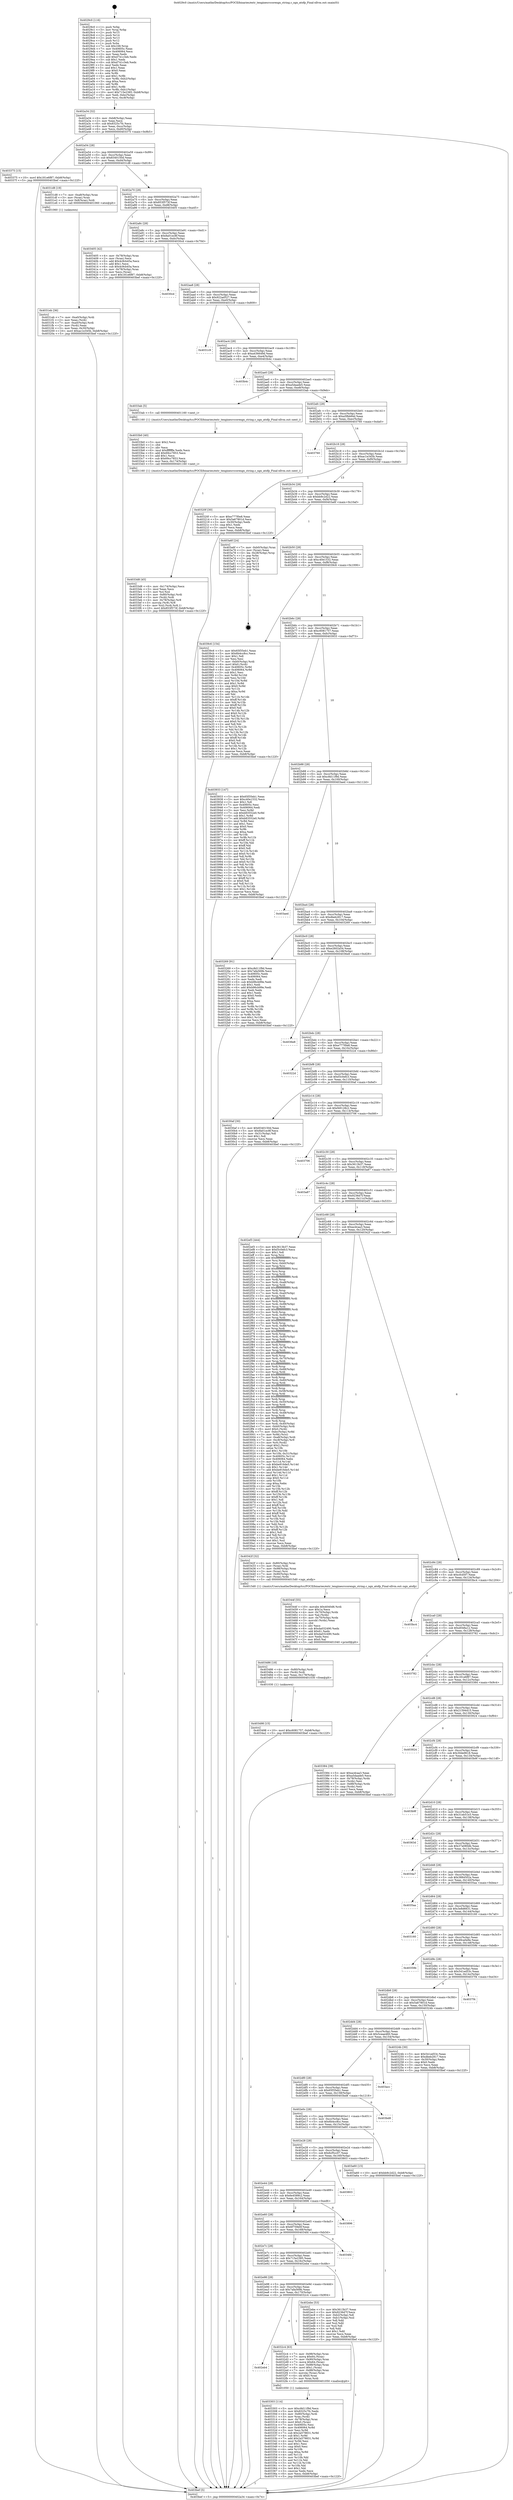 digraph "0x4029c0" {
  label = "0x4029c0 (/mnt/c/Users/mathe/Desktop/tcc/POCII/binaries/extr_tenginesrccorengx_string.c_ngx_atofp_Final-ollvm.out::main(0))"
  labelloc = "t"
  node[shape=record]

  Entry [label="",width=0.3,height=0.3,shape=circle,fillcolor=black,style=filled]
  "0x402a34" [label="{
     0x402a34 [32]\l
     | [instrs]\l
     &nbsp;&nbsp;0x402a34 \<+6\>: mov -0xb8(%rbp),%eax\l
     &nbsp;&nbsp;0x402a3a \<+2\>: mov %eax,%ecx\l
     &nbsp;&nbsp;0x402a3c \<+6\>: sub $0x8325c7fc,%ecx\l
     &nbsp;&nbsp;0x402a42 \<+6\>: mov %eax,-0xcc(%rbp)\l
     &nbsp;&nbsp;0x402a48 \<+6\>: mov %ecx,-0xd0(%rbp)\l
     &nbsp;&nbsp;0x402a4e \<+6\>: je 0000000000403375 \<main+0x9b5\>\l
  }"]
  "0x403375" [label="{
     0x403375 [15]\l
     | [instrs]\l
     &nbsp;&nbsp;0x403375 \<+10\>: movl $0x181e6f87,-0xb8(%rbp)\l
     &nbsp;&nbsp;0x40337f \<+5\>: jmp 0000000000403bef \<main+0x122f\>\l
  }"]
  "0x402a54" [label="{
     0x402a54 [28]\l
     | [instrs]\l
     &nbsp;&nbsp;0x402a54 \<+5\>: jmp 0000000000402a59 \<main+0x99\>\l
     &nbsp;&nbsp;0x402a59 \<+6\>: mov -0xcc(%rbp),%eax\l
     &nbsp;&nbsp;0x402a5f \<+5\>: sub $0x8340150d,%eax\l
     &nbsp;&nbsp;0x402a64 \<+6\>: mov %eax,-0xd4(%rbp)\l
     &nbsp;&nbsp;0x402a6a \<+6\>: je 00000000004031d8 \<main+0x818\>\l
  }"]
  Exit [label="",width=0.3,height=0.3,shape=circle,fillcolor=black,style=filled,peripheries=2]
  "0x4031d8" [label="{
     0x4031d8 [19]\l
     | [instrs]\l
     &nbsp;&nbsp;0x4031d8 \<+7\>: mov -0xa8(%rbp),%rax\l
     &nbsp;&nbsp;0x4031df \<+3\>: mov (%rax),%rax\l
     &nbsp;&nbsp;0x4031e2 \<+4\>: mov 0x8(%rax),%rdi\l
     &nbsp;&nbsp;0x4031e6 \<+5\>: call 0000000000401060 \<atoi@plt\>\l
     | [calls]\l
     &nbsp;&nbsp;0x401060 \{1\} (unknown)\l
  }"]
  "0x402a70" [label="{
     0x402a70 [28]\l
     | [instrs]\l
     &nbsp;&nbsp;0x402a70 \<+5\>: jmp 0000000000402a75 \<main+0xb5\>\l
     &nbsp;&nbsp;0x402a75 \<+6\>: mov -0xcc(%rbp),%eax\l
     &nbsp;&nbsp;0x402a7b \<+5\>: sub $0x853f573f,%eax\l
     &nbsp;&nbsp;0x402a80 \<+6\>: mov %eax,-0xd8(%rbp)\l
     &nbsp;&nbsp;0x402a86 \<+6\>: je 0000000000403405 \<main+0xa45\>\l
  }"]
  "0x403498" [label="{
     0x403498 [15]\l
     | [instrs]\l
     &nbsp;&nbsp;0x403498 \<+10\>: movl $0xc6081757,-0xb8(%rbp)\l
     &nbsp;&nbsp;0x4034a2 \<+5\>: jmp 0000000000403bef \<main+0x122f\>\l
  }"]
  "0x403405" [label="{
     0x403405 [42]\l
     | [instrs]\l
     &nbsp;&nbsp;0x403405 \<+4\>: mov -0x78(%rbp),%rax\l
     &nbsp;&nbsp;0x403409 \<+2\>: mov (%rax),%ecx\l
     &nbsp;&nbsp;0x40340b \<+6\>: add $0x4c9cb45a,%ecx\l
     &nbsp;&nbsp;0x403411 \<+3\>: add $0x1,%ecx\l
     &nbsp;&nbsp;0x403414 \<+6\>: sub $0x4c9cb45a,%ecx\l
     &nbsp;&nbsp;0x40341a \<+4\>: mov -0x78(%rbp),%rax\l
     &nbsp;&nbsp;0x40341e \<+2\>: mov %ecx,(%rax)\l
     &nbsp;&nbsp;0x403420 \<+10\>: movl $0x181e6f87,-0xb8(%rbp)\l
     &nbsp;&nbsp;0x40342a \<+5\>: jmp 0000000000403bef \<main+0x122f\>\l
  }"]
  "0x402a8c" [label="{
     0x402a8c [28]\l
     | [instrs]\l
     &nbsp;&nbsp;0x402a8c \<+5\>: jmp 0000000000402a91 \<main+0xd1\>\l
     &nbsp;&nbsp;0x402a91 \<+6\>: mov -0xcc(%rbp),%eax\l
     &nbsp;&nbsp;0x402a97 \<+5\>: sub $0x8a01ec8f,%eax\l
     &nbsp;&nbsp;0x402a9c \<+6\>: mov %eax,-0xdc(%rbp)\l
     &nbsp;&nbsp;0x402aa2 \<+6\>: je 00000000004030cd \<main+0x70d\>\l
  }"]
  "0x403486" [label="{
     0x403486 [18]\l
     | [instrs]\l
     &nbsp;&nbsp;0x403486 \<+4\>: mov -0x80(%rbp),%rdi\l
     &nbsp;&nbsp;0x40348a \<+3\>: mov (%rdi),%rdi\l
     &nbsp;&nbsp;0x40348d \<+6\>: mov %eax,-0x178(%rbp)\l
     &nbsp;&nbsp;0x403493 \<+5\>: call 0000000000401030 \<free@plt\>\l
     | [calls]\l
     &nbsp;&nbsp;0x401030 \{1\} (unknown)\l
  }"]
  "0x4030cd" [label="{
     0x4030cd\l
  }", style=dashed]
  "0x402aa8" [label="{
     0x402aa8 [28]\l
     | [instrs]\l
     &nbsp;&nbsp;0x402aa8 \<+5\>: jmp 0000000000402aad \<main+0xed\>\l
     &nbsp;&nbsp;0x402aad \<+6\>: mov -0xcc(%rbp),%eax\l
     &nbsp;&nbsp;0x402ab3 \<+5\>: sub $0x922ad527,%eax\l
     &nbsp;&nbsp;0x402ab8 \<+6\>: mov %eax,-0xe0(%rbp)\l
     &nbsp;&nbsp;0x402abe \<+6\>: je 00000000004031c9 \<main+0x809\>\l
  }"]
  "0x40344f" [label="{
     0x40344f [55]\l
     | [instrs]\l
     &nbsp;&nbsp;0x40344f \<+10\>: movabs $0x4040d6,%rdi\l
     &nbsp;&nbsp;0x403459 \<+5\>: mov $0x1a,%ecx\l
     &nbsp;&nbsp;0x40345e \<+4\>: mov -0x70(%rbp),%rdx\l
     &nbsp;&nbsp;0x403462 \<+2\>: mov %al,(%rdx)\l
     &nbsp;&nbsp;0x403464 \<+4\>: mov -0x70(%rbp),%rdx\l
     &nbsp;&nbsp;0x403468 \<+3\>: movsbl (%rdx),%eax\l
     &nbsp;&nbsp;0x40346b \<+1\>: cltd\l
     &nbsp;&nbsp;0x40346c \<+2\>: idiv %ecx\l
     &nbsp;&nbsp;0x40346e \<+6\>: sub $0xda032490,%edx\l
     &nbsp;&nbsp;0x403474 \<+3\>: add $0x61,%edx\l
     &nbsp;&nbsp;0x403477 \<+6\>: add $0xda032490,%edx\l
     &nbsp;&nbsp;0x40347d \<+2\>: mov %edx,%esi\l
     &nbsp;&nbsp;0x40347f \<+2\>: mov $0x0,%al\l
     &nbsp;&nbsp;0x403481 \<+5\>: call 0000000000401040 \<printf@plt\>\l
     | [calls]\l
     &nbsp;&nbsp;0x401040 \{1\} (unknown)\l
  }"]
  "0x4031c9" [label="{
     0x4031c9\l
  }", style=dashed]
  "0x402ac4" [label="{
     0x402ac4 [28]\l
     | [instrs]\l
     &nbsp;&nbsp;0x402ac4 \<+5\>: jmp 0000000000402ac9 \<main+0x109\>\l
     &nbsp;&nbsp;0x402ac9 \<+6\>: mov -0xcc(%rbp),%eax\l
     &nbsp;&nbsp;0x402acf \<+5\>: sub $0xa436649d,%eax\l
     &nbsp;&nbsp;0x402ad4 \<+6\>: mov %eax,-0xe4(%rbp)\l
     &nbsp;&nbsp;0x402ada \<+6\>: je 0000000000403b4c \<main+0x118c\>\l
  }"]
  "0x4033d8" [label="{
     0x4033d8 [45]\l
     | [instrs]\l
     &nbsp;&nbsp;0x4033d8 \<+6\>: mov -0x174(%rbp),%ecx\l
     &nbsp;&nbsp;0x4033de \<+3\>: imul %eax,%ecx\l
     &nbsp;&nbsp;0x4033e1 \<+3\>: mov %cl,%sil\l
     &nbsp;&nbsp;0x4033e4 \<+4\>: mov -0x80(%rbp),%rdi\l
     &nbsp;&nbsp;0x4033e8 \<+3\>: mov (%rdi),%rdi\l
     &nbsp;&nbsp;0x4033eb \<+4\>: mov -0x78(%rbp),%r8\l
     &nbsp;&nbsp;0x4033ef \<+3\>: movslq (%r8),%r8\l
     &nbsp;&nbsp;0x4033f2 \<+4\>: mov %sil,(%rdi,%r8,1)\l
     &nbsp;&nbsp;0x4033f6 \<+10\>: movl $0x853f573f,-0xb8(%rbp)\l
     &nbsp;&nbsp;0x403400 \<+5\>: jmp 0000000000403bef \<main+0x122f\>\l
  }"]
  "0x403b4c" [label="{
     0x403b4c\l
  }", style=dashed]
  "0x402ae0" [label="{
     0x402ae0 [28]\l
     | [instrs]\l
     &nbsp;&nbsp;0x402ae0 \<+5\>: jmp 0000000000402ae5 \<main+0x125\>\l
     &nbsp;&nbsp;0x402ae5 \<+6\>: mov -0xcc(%rbp),%eax\l
     &nbsp;&nbsp;0x402aeb \<+5\>: sub $0xa5daade5,%eax\l
     &nbsp;&nbsp;0x402af0 \<+6\>: mov %eax,-0xe8(%rbp)\l
     &nbsp;&nbsp;0x402af6 \<+6\>: je 00000000004033ab \<main+0x9eb\>\l
  }"]
  "0x4033b0" [label="{
     0x4033b0 [40]\l
     | [instrs]\l
     &nbsp;&nbsp;0x4033b0 \<+5\>: mov $0x2,%ecx\l
     &nbsp;&nbsp;0x4033b5 \<+1\>: cltd\l
     &nbsp;&nbsp;0x4033b6 \<+2\>: idiv %ecx\l
     &nbsp;&nbsp;0x4033b8 \<+6\>: imul $0xfffffffe,%edx,%ecx\l
     &nbsp;&nbsp;0x4033be \<+6\>: add $0x69cc7853,%ecx\l
     &nbsp;&nbsp;0x4033c4 \<+3\>: add $0x1,%ecx\l
     &nbsp;&nbsp;0x4033c7 \<+6\>: sub $0x69cc7853,%ecx\l
     &nbsp;&nbsp;0x4033cd \<+6\>: mov %ecx,-0x174(%rbp)\l
     &nbsp;&nbsp;0x4033d3 \<+5\>: call 0000000000401160 \<next_i\>\l
     | [calls]\l
     &nbsp;&nbsp;0x401160 \{1\} (/mnt/c/Users/mathe/Desktop/tcc/POCII/binaries/extr_tenginesrccorengx_string.c_ngx_atofp_Final-ollvm.out::next_i)\l
  }"]
  "0x4033ab" [label="{
     0x4033ab [5]\l
     | [instrs]\l
     &nbsp;&nbsp;0x4033ab \<+5\>: call 0000000000401160 \<next_i\>\l
     | [calls]\l
     &nbsp;&nbsp;0x401160 \{1\} (/mnt/c/Users/mathe/Desktop/tcc/POCII/binaries/extr_tenginesrccorengx_string.c_ngx_atofp_Final-ollvm.out::next_i)\l
  }"]
  "0x402afc" [label="{
     0x402afc [28]\l
     | [instrs]\l
     &nbsp;&nbsp;0x402afc \<+5\>: jmp 0000000000402b01 \<main+0x141\>\l
     &nbsp;&nbsp;0x402b01 \<+6\>: mov -0xcc(%rbp),%eax\l
     &nbsp;&nbsp;0x402b07 \<+5\>: sub $0xa5fbb84d,%eax\l
     &nbsp;&nbsp;0x402b0c \<+6\>: mov %eax,-0xec(%rbp)\l
     &nbsp;&nbsp;0x402b12 \<+6\>: je 0000000000403760 \<main+0xda0\>\l
  }"]
  "0x403303" [label="{
     0x403303 [114]\l
     | [instrs]\l
     &nbsp;&nbsp;0x403303 \<+5\>: mov $0xc8d11f9d,%ecx\l
     &nbsp;&nbsp;0x403308 \<+5\>: mov $0x8325c7fc,%edx\l
     &nbsp;&nbsp;0x40330d \<+4\>: mov -0x80(%rbp),%rdi\l
     &nbsp;&nbsp;0x403311 \<+3\>: mov %rax,(%rdi)\l
     &nbsp;&nbsp;0x403314 \<+4\>: mov -0x78(%rbp),%rax\l
     &nbsp;&nbsp;0x403318 \<+6\>: movl $0x0,(%rax)\l
     &nbsp;&nbsp;0x40331e \<+7\>: mov 0x40605c,%esi\l
     &nbsp;&nbsp;0x403325 \<+8\>: mov 0x406064,%r8d\l
     &nbsp;&nbsp;0x40332d \<+3\>: mov %esi,%r9d\l
     &nbsp;&nbsp;0x403330 \<+7\>: sub $0x2a578831,%r9d\l
     &nbsp;&nbsp;0x403337 \<+4\>: sub $0x1,%r9d\l
     &nbsp;&nbsp;0x40333b \<+7\>: add $0x2a578831,%r9d\l
     &nbsp;&nbsp;0x403342 \<+4\>: imul %r9d,%esi\l
     &nbsp;&nbsp;0x403346 \<+3\>: and $0x1,%esi\l
     &nbsp;&nbsp;0x403349 \<+3\>: cmp $0x0,%esi\l
     &nbsp;&nbsp;0x40334c \<+4\>: sete %r10b\l
     &nbsp;&nbsp;0x403350 \<+4\>: cmp $0xa,%r8d\l
     &nbsp;&nbsp;0x403354 \<+4\>: setl %r11b\l
     &nbsp;&nbsp;0x403358 \<+3\>: mov %r10b,%bl\l
     &nbsp;&nbsp;0x40335b \<+3\>: and %r11b,%bl\l
     &nbsp;&nbsp;0x40335e \<+3\>: xor %r11b,%r10b\l
     &nbsp;&nbsp;0x403361 \<+3\>: or %r10b,%bl\l
     &nbsp;&nbsp;0x403364 \<+3\>: test $0x1,%bl\l
     &nbsp;&nbsp;0x403367 \<+3\>: cmovne %edx,%ecx\l
     &nbsp;&nbsp;0x40336a \<+6\>: mov %ecx,-0xb8(%rbp)\l
     &nbsp;&nbsp;0x403370 \<+5\>: jmp 0000000000403bef \<main+0x122f\>\l
  }"]
  "0x403760" [label="{
     0x403760\l
  }", style=dashed]
  "0x402b18" [label="{
     0x402b18 [28]\l
     | [instrs]\l
     &nbsp;&nbsp;0x402b18 \<+5\>: jmp 0000000000402b1d \<main+0x15d\>\l
     &nbsp;&nbsp;0x402b1d \<+6\>: mov -0xcc(%rbp),%eax\l
     &nbsp;&nbsp;0x402b23 \<+5\>: sub $0xac1e345b,%eax\l
     &nbsp;&nbsp;0x402b28 \<+6\>: mov %eax,-0xf0(%rbp)\l
     &nbsp;&nbsp;0x402b2e \<+6\>: je 000000000040320f \<main+0x84f\>\l
  }"]
  "0x402eb4" [label="{
     0x402eb4\l
  }", style=dashed]
  "0x40320f" [label="{
     0x40320f [30]\l
     | [instrs]\l
     &nbsp;&nbsp;0x40320f \<+5\>: mov $0xe777f0e8,%eax\l
     &nbsp;&nbsp;0x403214 \<+5\>: mov $0x5a67801d,%ecx\l
     &nbsp;&nbsp;0x403219 \<+3\>: mov -0x30(%rbp),%edx\l
     &nbsp;&nbsp;0x40321c \<+3\>: cmp $0x1,%edx\l
     &nbsp;&nbsp;0x40321f \<+3\>: cmovl %ecx,%eax\l
     &nbsp;&nbsp;0x403222 \<+6\>: mov %eax,-0xb8(%rbp)\l
     &nbsp;&nbsp;0x403228 \<+5\>: jmp 0000000000403bef \<main+0x122f\>\l
  }"]
  "0x402b34" [label="{
     0x402b34 [28]\l
     | [instrs]\l
     &nbsp;&nbsp;0x402b34 \<+5\>: jmp 0000000000402b39 \<main+0x179\>\l
     &nbsp;&nbsp;0x402b39 \<+6\>: mov -0xcc(%rbp),%eax\l
     &nbsp;&nbsp;0x402b3f \<+5\>: sub $0xbb9c2d22,%eax\l
     &nbsp;&nbsp;0x402b44 \<+6\>: mov %eax,-0xf4(%rbp)\l
     &nbsp;&nbsp;0x402b4a \<+6\>: je 0000000000403a6f \<main+0x10af\>\l
  }"]
  "0x4032c4" [label="{
     0x4032c4 [63]\l
     | [instrs]\l
     &nbsp;&nbsp;0x4032c4 \<+7\>: mov -0x98(%rbp),%rax\l
     &nbsp;&nbsp;0x4032cb \<+7\>: movq $0x64,(%rax)\l
     &nbsp;&nbsp;0x4032d2 \<+7\>: mov -0x90(%rbp),%rax\l
     &nbsp;&nbsp;0x4032d9 \<+7\>: movq $0x64,(%rax)\l
     &nbsp;&nbsp;0x4032e0 \<+7\>: mov -0x88(%rbp),%rax\l
     &nbsp;&nbsp;0x4032e7 \<+6\>: movl $0x1,(%rax)\l
     &nbsp;&nbsp;0x4032ed \<+7\>: mov -0x88(%rbp),%rax\l
     &nbsp;&nbsp;0x4032f4 \<+3\>: movslq (%rax),%rax\l
     &nbsp;&nbsp;0x4032f7 \<+4\>: shl $0x0,%rax\l
     &nbsp;&nbsp;0x4032fb \<+3\>: mov %rax,%rdi\l
     &nbsp;&nbsp;0x4032fe \<+5\>: call 0000000000401050 \<malloc@plt\>\l
     | [calls]\l
     &nbsp;&nbsp;0x401050 \{1\} (unknown)\l
  }"]
  "0x403a6f" [label="{
     0x403a6f [24]\l
     | [instrs]\l
     &nbsp;&nbsp;0x403a6f \<+7\>: mov -0xb0(%rbp),%rax\l
     &nbsp;&nbsp;0x403a76 \<+2\>: mov (%rax),%eax\l
     &nbsp;&nbsp;0x403a78 \<+4\>: lea -0x28(%rbp),%rsp\l
     &nbsp;&nbsp;0x403a7c \<+1\>: pop %rbx\l
     &nbsp;&nbsp;0x403a7d \<+2\>: pop %r12\l
     &nbsp;&nbsp;0x403a7f \<+2\>: pop %r13\l
     &nbsp;&nbsp;0x403a81 \<+2\>: pop %r14\l
     &nbsp;&nbsp;0x403a83 \<+2\>: pop %r15\l
     &nbsp;&nbsp;0x403a85 \<+1\>: pop %rbp\l
     &nbsp;&nbsp;0x403a86 \<+1\>: ret\l
  }"]
  "0x402b50" [label="{
     0x402b50 [28]\l
     | [instrs]\l
     &nbsp;&nbsp;0x402b50 \<+5\>: jmp 0000000000402b55 \<main+0x195\>\l
     &nbsp;&nbsp;0x402b55 \<+6\>: mov -0xcc(%rbp),%eax\l
     &nbsp;&nbsp;0x402b5b \<+5\>: sub $0xc40e1532,%eax\l
     &nbsp;&nbsp;0x402b60 \<+6\>: mov %eax,-0xf8(%rbp)\l
     &nbsp;&nbsp;0x402b66 \<+6\>: je 00000000004039c6 \<main+0x1006\>\l
  }"]
  "0x4031eb" [label="{
     0x4031eb [36]\l
     | [instrs]\l
     &nbsp;&nbsp;0x4031eb \<+7\>: mov -0xa0(%rbp),%rdi\l
     &nbsp;&nbsp;0x4031f2 \<+2\>: mov %eax,(%rdi)\l
     &nbsp;&nbsp;0x4031f4 \<+7\>: mov -0xa0(%rbp),%rdi\l
     &nbsp;&nbsp;0x4031fb \<+2\>: mov (%rdi),%eax\l
     &nbsp;&nbsp;0x4031fd \<+3\>: mov %eax,-0x30(%rbp)\l
     &nbsp;&nbsp;0x403200 \<+10\>: movl $0xac1e345b,-0xb8(%rbp)\l
     &nbsp;&nbsp;0x40320a \<+5\>: jmp 0000000000403bef \<main+0x122f\>\l
  }"]
  "0x4039c6" [label="{
     0x4039c6 [154]\l
     | [instrs]\l
     &nbsp;&nbsp;0x4039c6 \<+5\>: mov $0x65f35eb1,%eax\l
     &nbsp;&nbsp;0x4039cb \<+5\>: mov $0x6b4cc8cc,%ecx\l
     &nbsp;&nbsp;0x4039d0 \<+2\>: mov $0x1,%dl\l
     &nbsp;&nbsp;0x4039d2 \<+2\>: xor %esi,%esi\l
     &nbsp;&nbsp;0x4039d4 \<+7\>: mov -0xb0(%rbp),%rdi\l
     &nbsp;&nbsp;0x4039db \<+6\>: movl $0x0,(%rdi)\l
     &nbsp;&nbsp;0x4039e1 \<+8\>: mov 0x40605c,%r8d\l
     &nbsp;&nbsp;0x4039e9 \<+8\>: mov 0x406064,%r9d\l
     &nbsp;&nbsp;0x4039f1 \<+3\>: sub $0x1,%esi\l
     &nbsp;&nbsp;0x4039f4 \<+3\>: mov %r8d,%r10d\l
     &nbsp;&nbsp;0x4039f7 \<+3\>: add %esi,%r10d\l
     &nbsp;&nbsp;0x4039fa \<+4\>: imul %r10d,%r8d\l
     &nbsp;&nbsp;0x4039fe \<+4\>: and $0x1,%r8d\l
     &nbsp;&nbsp;0x403a02 \<+4\>: cmp $0x0,%r8d\l
     &nbsp;&nbsp;0x403a06 \<+4\>: sete %r11b\l
     &nbsp;&nbsp;0x403a0a \<+4\>: cmp $0xa,%r9d\l
     &nbsp;&nbsp;0x403a0e \<+3\>: setl %bl\l
     &nbsp;&nbsp;0x403a11 \<+3\>: mov %r11b,%r14b\l
     &nbsp;&nbsp;0x403a14 \<+4\>: xor $0xff,%r14b\l
     &nbsp;&nbsp;0x403a18 \<+3\>: mov %bl,%r15b\l
     &nbsp;&nbsp;0x403a1b \<+4\>: xor $0xff,%r15b\l
     &nbsp;&nbsp;0x403a1f \<+3\>: xor $0x0,%dl\l
     &nbsp;&nbsp;0x403a22 \<+3\>: mov %r14b,%r12b\l
     &nbsp;&nbsp;0x403a25 \<+4\>: and $0x0,%r12b\l
     &nbsp;&nbsp;0x403a29 \<+3\>: and %dl,%r11b\l
     &nbsp;&nbsp;0x403a2c \<+3\>: mov %r15b,%r13b\l
     &nbsp;&nbsp;0x403a2f \<+4\>: and $0x0,%r13b\l
     &nbsp;&nbsp;0x403a33 \<+2\>: and %dl,%bl\l
     &nbsp;&nbsp;0x403a35 \<+3\>: or %r11b,%r12b\l
     &nbsp;&nbsp;0x403a38 \<+3\>: or %bl,%r13b\l
     &nbsp;&nbsp;0x403a3b \<+3\>: xor %r13b,%r12b\l
     &nbsp;&nbsp;0x403a3e \<+3\>: or %r15b,%r14b\l
     &nbsp;&nbsp;0x403a41 \<+4\>: xor $0xff,%r14b\l
     &nbsp;&nbsp;0x403a45 \<+3\>: or $0x0,%dl\l
     &nbsp;&nbsp;0x403a48 \<+3\>: and %dl,%r14b\l
     &nbsp;&nbsp;0x403a4b \<+3\>: or %r14b,%r12b\l
     &nbsp;&nbsp;0x403a4e \<+4\>: test $0x1,%r12b\l
     &nbsp;&nbsp;0x403a52 \<+3\>: cmovne %ecx,%eax\l
     &nbsp;&nbsp;0x403a55 \<+6\>: mov %eax,-0xb8(%rbp)\l
     &nbsp;&nbsp;0x403a5b \<+5\>: jmp 0000000000403bef \<main+0x122f\>\l
  }"]
  "0x402b6c" [label="{
     0x402b6c [28]\l
     | [instrs]\l
     &nbsp;&nbsp;0x402b6c \<+5\>: jmp 0000000000402b71 \<main+0x1b1\>\l
     &nbsp;&nbsp;0x402b71 \<+6\>: mov -0xcc(%rbp),%eax\l
     &nbsp;&nbsp;0x402b77 \<+5\>: sub $0xc6081757,%eax\l
     &nbsp;&nbsp;0x402b7c \<+6\>: mov %eax,-0xfc(%rbp)\l
     &nbsp;&nbsp;0x402b82 \<+6\>: je 0000000000403933 \<main+0xf73\>\l
  }"]
  "0x4029c0" [label="{
     0x4029c0 [116]\l
     | [instrs]\l
     &nbsp;&nbsp;0x4029c0 \<+1\>: push %rbp\l
     &nbsp;&nbsp;0x4029c1 \<+3\>: mov %rsp,%rbp\l
     &nbsp;&nbsp;0x4029c4 \<+2\>: push %r15\l
     &nbsp;&nbsp;0x4029c6 \<+2\>: push %r14\l
     &nbsp;&nbsp;0x4029c8 \<+2\>: push %r13\l
     &nbsp;&nbsp;0x4029ca \<+2\>: push %r12\l
     &nbsp;&nbsp;0x4029cc \<+1\>: push %rbx\l
     &nbsp;&nbsp;0x4029cd \<+7\>: sub $0x168,%rsp\l
     &nbsp;&nbsp;0x4029d4 \<+7\>: mov 0x40605c,%eax\l
     &nbsp;&nbsp;0x4029db \<+7\>: mov 0x406064,%ecx\l
     &nbsp;&nbsp;0x4029e2 \<+2\>: mov %eax,%edx\l
     &nbsp;&nbsp;0x4029e4 \<+6\>: add $0xd741c3eb,%edx\l
     &nbsp;&nbsp;0x4029ea \<+3\>: sub $0x1,%edx\l
     &nbsp;&nbsp;0x4029ed \<+6\>: sub $0xd741c3eb,%edx\l
     &nbsp;&nbsp;0x4029f3 \<+3\>: imul %edx,%eax\l
     &nbsp;&nbsp;0x4029f6 \<+3\>: and $0x1,%eax\l
     &nbsp;&nbsp;0x4029f9 \<+3\>: cmp $0x0,%eax\l
     &nbsp;&nbsp;0x4029fc \<+4\>: sete %r8b\l
     &nbsp;&nbsp;0x402a00 \<+4\>: and $0x1,%r8b\l
     &nbsp;&nbsp;0x402a04 \<+7\>: mov %r8b,-0xb2(%rbp)\l
     &nbsp;&nbsp;0x402a0b \<+3\>: cmp $0xa,%ecx\l
     &nbsp;&nbsp;0x402a0e \<+4\>: setl %r8b\l
     &nbsp;&nbsp;0x402a12 \<+4\>: and $0x1,%r8b\l
     &nbsp;&nbsp;0x402a16 \<+7\>: mov %r8b,-0xb1(%rbp)\l
     &nbsp;&nbsp;0x402a1d \<+10\>: movl $0x715e2385,-0xb8(%rbp)\l
     &nbsp;&nbsp;0x402a27 \<+6\>: mov %edi,-0xbc(%rbp)\l
     &nbsp;&nbsp;0x402a2d \<+7\>: mov %rsi,-0xc8(%rbp)\l
  }"]
  "0x403933" [label="{
     0x403933 [147]\l
     | [instrs]\l
     &nbsp;&nbsp;0x403933 \<+5\>: mov $0x65f35eb1,%eax\l
     &nbsp;&nbsp;0x403938 \<+5\>: mov $0xc40e1532,%ecx\l
     &nbsp;&nbsp;0x40393d \<+2\>: mov $0x1,%dl\l
     &nbsp;&nbsp;0x40393f \<+7\>: mov 0x40605c,%esi\l
     &nbsp;&nbsp;0x403946 \<+7\>: mov 0x406064,%edi\l
     &nbsp;&nbsp;0x40394d \<+3\>: mov %esi,%r8d\l
     &nbsp;&nbsp;0x403950 \<+7\>: sub $0xb83552e0,%r8d\l
     &nbsp;&nbsp;0x403957 \<+4\>: sub $0x1,%r8d\l
     &nbsp;&nbsp;0x40395b \<+7\>: add $0xb83552e0,%r8d\l
     &nbsp;&nbsp;0x403962 \<+4\>: imul %r8d,%esi\l
     &nbsp;&nbsp;0x403966 \<+3\>: and $0x1,%esi\l
     &nbsp;&nbsp;0x403969 \<+3\>: cmp $0x0,%esi\l
     &nbsp;&nbsp;0x40396c \<+4\>: sete %r9b\l
     &nbsp;&nbsp;0x403970 \<+3\>: cmp $0xa,%edi\l
     &nbsp;&nbsp;0x403973 \<+4\>: setl %r10b\l
     &nbsp;&nbsp;0x403977 \<+3\>: mov %r9b,%r11b\l
     &nbsp;&nbsp;0x40397a \<+4\>: xor $0xff,%r11b\l
     &nbsp;&nbsp;0x40397e \<+3\>: mov %r10b,%bl\l
     &nbsp;&nbsp;0x403981 \<+3\>: xor $0xff,%bl\l
     &nbsp;&nbsp;0x403984 \<+3\>: xor $0x0,%dl\l
     &nbsp;&nbsp;0x403987 \<+3\>: mov %r11b,%r14b\l
     &nbsp;&nbsp;0x40398a \<+4\>: and $0x0,%r14b\l
     &nbsp;&nbsp;0x40398e \<+3\>: and %dl,%r9b\l
     &nbsp;&nbsp;0x403991 \<+3\>: mov %bl,%r15b\l
     &nbsp;&nbsp;0x403994 \<+4\>: and $0x0,%r15b\l
     &nbsp;&nbsp;0x403998 \<+3\>: and %dl,%r10b\l
     &nbsp;&nbsp;0x40399b \<+3\>: or %r9b,%r14b\l
     &nbsp;&nbsp;0x40399e \<+3\>: or %r10b,%r15b\l
     &nbsp;&nbsp;0x4039a1 \<+3\>: xor %r15b,%r14b\l
     &nbsp;&nbsp;0x4039a4 \<+3\>: or %bl,%r11b\l
     &nbsp;&nbsp;0x4039a7 \<+4\>: xor $0xff,%r11b\l
     &nbsp;&nbsp;0x4039ab \<+3\>: or $0x0,%dl\l
     &nbsp;&nbsp;0x4039ae \<+3\>: and %dl,%r11b\l
     &nbsp;&nbsp;0x4039b1 \<+3\>: or %r11b,%r14b\l
     &nbsp;&nbsp;0x4039b4 \<+4\>: test $0x1,%r14b\l
     &nbsp;&nbsp;0x4039b8 \<+3\>: cmovne %ecx,%eax\l
     &nbsp;&nbsp;0x4039bb \<+6\>: mov %eax,-0xb8(%rbp)\l
     &nbsp;&nbsp;0x4039c1 \<+5\>: jmp 0000000000403bef \<main+0x122f\>\l
  }"]
  "0x402b88" [label="{
     0x402b88 [28]\l
     | [instrs]\l
     &nbsp;&nbsp;0x402b88 \<+5\>: jmp 0000000000402b8d \<main+0x1cd\>\l
     &nbsp;&nbsp;0x402b8d \<+6\>: mov -0xcc(%rbp),%eax\l
     &nbsp;&nbsp;0x402b93 \<+5\>: sub $0xc8d11f9d,%eax\l
     &nbsp;&nbsp;0x402b98 \<+6\>: mov %eax,-0x100(%rbp)\l
     &nbsp;&nbsp;0x402b9e \<+6\>: je 0000000000403aed \<main+0x112d\>\l
  }"]
  "0x403bef" [label="{
     0x403bef [5]\l
     | [instrs]\l
     &nbsp;&nbsp;0x403bef \<+5\>: jmp 0000000000402a34 \<main+0x74\>\l
  }"]
  "0x403aed" [label="{
     0x403aed\l
  }", style=dashed]
  "0x402ba4" [label="{
     0x402ba4 [28]\l
     | [instrs]\l
     &nbsp;&nbsp;0x402ba4 \<+5\>: jmp 0000000000402ba9 \<main+0x1e9\>\l
     &nbsp;&nbsp;0x402ba9 \<+6\>: mov -0xcc(%rbp),%eax\l
     &nbsp;&nbsp;0x402baf \<+5\>: sub $0xdbeb2817,%eax\l
     &nbsp;&nbsp;0x402bb4 \<+6\>: mov %eax,-0x104(%rbp)\l
     &nbsp;&nbsp;0x402bba \<+6\>: je 0000000000403269 \<main+0x8a9\>\l
  }"]
  "0x402e98" [label="{
     0x402e98 [28]\l
     | [instrs]\l
     &nbsp;&nbsp;0x402e98 \<+5\>: jmp 0000000000402e9d \<main+0x4dd\>\l
     &nbsp;&nbsp;0x402e9d \<+6\>: mov -0xcc(%rbp),%eax\l
     &nbsp;&nbsp;0x402ea3 \<+5\>: sub $0x7afa569b,%eax\l
     &nbsp;&nbsp;0x402ea8 \<+6\>: mov %eax,-0x170(%rbp)\l
     &nbsp;&nbsp;0x402eae \<+6\>: je 00000000004032c4 \<main+0x904\>\l
  }"]
  "0x403269" [label="{
     0x403269 [91]\l
     | [instrs]\l
     &nbsp;&nbsp;0x403269 \<+5\>: mov $0xc8d11f9d,%eax\l
     &nbsp;&nbsp;0x40326e \<+5\>: mov $0x7afa569b,%ecx\l
     &nbsp;&nbsp;0x403273 \<+7\>: mov 0x40605c,%edx\l
     &nbsp;&nbsp;0x40327a \<+7\>: mov 0x406064,%esi\l
     &nbsp;&nbsp;0x403281 \<+2\>: mov %edx,%edi\l
     &nbsp;&nbsp;0x403283 \<+6\>: sub $0xb96cb99e,%edi\l
     &nbsp;&nbsp;0x403289 \<+3\>: sub $0x1,%edi\l
     &nbsp;&nbsp;0x40328c \<+6\>: add $0xb96cb99e,%edi\l
     &nbsp;&nbsp;0x403292 \<+3\>: imul %edi,%edx\l
     &nbsp;&nbsp;0x403295 \<+3\>: and $0x1,%edx\l
     &nbsp;&nbsp;0x403298 \<+3\>: cmp $0x0,%edx\l
     &nbsp;&nbsp;0x40329b \<+4\>: sete %r8b\l
     &nbsp;&nbsp;0x40329f \<+3\>: cmp $0xa,%esi\l
     &nbsp;&nbsp;0x4032a2 \<+4\>: setl %r9b\l
     &nbsp;&nbsp;0x4032a6 \<+3\>: mov %r8b,%r10b\l
     &nbsp;&nbsp;0x4032a9 \<+3\>: and %r9b,%r10b\l
     &nbsp;&nbsp;0x4032ac \<+3\>: xor %r9b,%r8b\l
     &nbsp;&nbsp;0x4032af \<+3\>: or %r8b,%r10b\l
     &nbsp;&nbsp;0x4032b2 \<+4\>: test $0x1,%r10b\l
     &nbsp;&nbsp;0x4032b6 \<+3\>: cmovne %ecx,%eax\l
     &nbsp;&nbsp;0x4032b9 \<+6\>: mov %eax,-0xb8(%rbp)\l
     &nbsp;&nbsp;0x4032bf \<+5\>: jmp 0000000000403bef \<main+0x122f\>\l
  }"]
  "0x402bc0" [label="{
     0x402bc0 [28]\l
     | [instrs]\l
     &nbsp;&nbsp;0x402bc0 \<+5\>: jmp 0000000000402bc5 \<main+0x205\>\l
     &nbsp;&nbsp;0x402bc5 \<+6\>: mov -0xcc(%rbp),%eax\l
     &nbsp;&nbsp;0x402bcb \<+5\>: sub $0xe2602a54,%eax\l
     &nbsp;&nbsp;0x402bd0 \<+6\>: mov %eax,-0x108(%rbp)\l
     &nbsp;&nbsp;0x402bd6 \<+6\>: je 00000000004036e8 \<main+0xd28\>\l
  }"]
  "0x402ebe" [label="{
     0x402ebe [53]\l
     | [instrs]\l
     &nbsp;&nbsp;0x402ebe \<+5\>: mov $0x3613b37,%eax\l
     &nbsp;&nbsp;0x402ec3 \<+5\>: mov $0x9236d7f,%ecx\l
     &nbsp;&nbsp;0x402ec8 \<+6\>: mov -0xb2(%rbp),%dl\l
     &nbsp;&nbsp;0x402ece \<+7\>: mov -0xb1(%rbp),%sil\l
     &nbsp;&nbsp;0x402ed5 \<+3\>: mov %dl,%dil\l
     &nbsp;&nbsp;0x402ed8 \<+3\>: and %sil,%dil\l
     &nbsp;&nbsp;0x402edb \<+3\>: xor %sil,%dl\l
     &nbsp;&nbsp;0x402ede \<+3\>: or %dl,%dil\l
     &nbsp;&nbsp;0x402ee1 \<+4\>: test $0x1,%dil\l
     &nbsp;&nbsp;0x402ee5 \<+3\>: cmovne %ecx,%eax\l
     &nbsp;&nbsp;0x402ee8 \<+6\>: mov %eax,-0xb8(%rbp)\l
     &nbsp;&nbsp;0x402eee \<+5\>: jmp 0000000000403bef \<main+0x122f\>\l
  }"]
  "0x4036e8" [label="{
     0x4036e8\l
  }", style=dashed]
  "0x402bdc" [label="{
     0x402bdc [28]\l
     | [instrs]\l
     &nbsp;&nbsp;0x402bdc \<+5\>: jmp 0000000000402be1 \<main+0x221\>\l
     &nbsp;&nbsp;0x402be1 \<+6\>: mov -0xcc(%rbp),%eax\l
     &nbsp;&nbsp;0x402be7 \<+5\>: sub $0xe777f0e8,%eax\l
     &nbsp;&nbsp;0x402bec \<+6\>: mov %eax,-0x10c(%rbp)\l
     &nbsp;&nbsp;0x402bf2 \<+6\>: je 000000000040322d \<main+0x86d\>\l
  }"]
  "0x402e7c" [label="{
     0x402e7c [28]\l
     | [instrs]\l
     &nbsp;&nbsp;0x402e7c \<+5\>: jmp 0000000000402e81 \<main+0x4c1\>\l
     &nbsp;&nbsp;0x402e81 \<+6\>: mov -0xcc(%rbp),%eax\l
     &nbsp;&nbsp;0x402e87 \<+5\>: sub $0x715e2385,%eax\l
     &nbsp;&nbsp;0x402e8c \<+6\>: mov %eax,-0x16c(%rbp)\l
     &nbsp;&nbsp;0x402e92 \<+6\>: je 0000000000402ebe \<main+0x4fe\>\l
  }"]
  "0x40322d" [label="{
     0x40322d\l
  }", style=dashed]
  "0x402bf8" [label="{
     0x402bf8 [28]\l
     | [instrs]\l
     &nbsp;&nbsp;0x402bf8 \<+5\>: jmp 0000000000402bfd \<main+0x23d\>\l
     &nbsp;&nbsp;0x402bfd \<+6\>: mov -0xcc(%rbp),%eax\l
     &nbsp;&nbsp;0x402c03 \<+5\>: sub $0xf3c0efc3,%eax\l
     &nbsp;&nbsp;0x402c08 \<+6\>: mov %eax,-0x110(%rbp)\l
     &nbsp;&nbsp;0x402c0e \<+6\>: je 00000000004030af \<main+0x6ef\>\l
  }"]
  "0x4034fd" [label="{
     0x4034fd\l
  }", style=dashed]
  "0x4030af" [label="{
     0x4030af [30]\l
     | [instrs]\l
     &nbsp;&nbsp;0x4030af \<+5\>: mov $0x8340150d,%eax\l
     &nbsp;&nbsp;0x4030b4 \<+5\>: mov $0x8a01ec8f,%ecx\l
     &nbsp;&nbsp;0x4030b9 \<+3\>: mov -0x31(%rbp),%dl\l
     &nbsp;&nbsp;0x4030bc \<+3\>: test $0x1,%dl\l
     &nbsp;&nbsp;0x4030bf \<+3\>: cmovne %ecx,%eax\l
     &nbsp;&nbsp;0x4030c2 \<+6\>: mov %eax,-0xb8(%rbp)\l
     &nbsp;&nbsp;0x4030c8 \<+5\>: jmp 0000000000403bef \<main+0x122f\>\l
  }"]
  "0x402c14" [label="{
     0x402c14 [28]\l
     | [instrs]\l
     &nbsp;&nbsp;0x402c14 \<+5\>: jmp 0000000000402c19 \<main+0x259\>\l
     &nbsp;&nbsp;0x402c19 \<+6\>: mov -0xcc(%rbp),%eax\l
     &nbsp;&nbsp;0x402c1f \<+5\>: sub $0xf49128c2,%eax\l
     &nbsp;&nbsp;0x402c24 \<+6\>: mov %eax,-0x114(%rbp)\l
     &nbsp;&nbsp;0x402c2a \<+6\>: je 0000000000403706 \<main+0xd46\>\l
  }"]
  "0x402e60" [label="{
     0x402e60 [28]\l
     | [instrs]\l
     &nbsp;&nbsp;0x402e60 \<+5\>: jmp 0000000000402e65 \<main+0x4a5\>\l
     &nbsp;&nbsp;0x402e65 \<+6\>: mov -0xcc(%rbp),%eax\l
     &nbsp;&nbsp;0x402e6b \<+5\>: sub $0x6f759e0f,%eax\l
     &nbsp;&nbsp;0x402e70 \<+6\>: mov %eax,-0x168(%rbp)\l
     &nbsp;&nbsp;0x402e76 \<+6\>: je 00000000004034fd \<main+0xb3d\>\l
  }"]
  "0x403706" [label="{
     0x403706\l
  }", style=dashed]
  "0x402c30" [label="{
     0x402c30 [28]\l
     | [instrs]\l
     &nbsp;&nbsp;0x402c30 \<+5\>: jmp 0000000000402c35 \<main+0x275\>\l
     &nbsp;&nbsp;0x402c35 \<+6\>: mov -0xcc(%rbp),%eax\l
     &nbsp;&nbsp;0x402c3b \<+5\>: sub $0x3613b37,%eax\l
     &nbsp;&nbsp;0x402c40 \<+6\>: mov %eax,-0x118(%rbp)\l
     &nbsp;&nbsp;0x402c46 \<+6\>: je 0000000000403a87 \<main+0x10c7\>\l
  }"]
  "0x403896" [label="{
     0x403896\l
  }", style=dashed]
  "0x403a87" [label="{
     0x403a87\l
  }", style=dashed]
  "0x402c4c" [label="{
     0x402c4c [28]\l
     | [instrs]\l
     &nbsp;&nbsp;0x402c4c \<+5\>: jmp 0000000000402c51 \<main+0x291\>\l
     &nbsp;&nbsp;0x402c51 \<+6\>: mov -0xcc(%rbp),%eax\l
     &nbsp;&nbsp;0x402c57 \<+5\>: sub $0x9236d7f,%eax\l
     &nbsp;&nbsp;0x402c5c \<+6\>: mov %eax,-0x11c(%rbp)\l
     &nbsp;&nbsp;0x402c62 \<+6\>: je 0000000000402ef3 \<main+0x533\>\l
  }"]
  "0x402e44" [label="{
     0x402e44 [28]\l
     | [instrs]\l
     &nbsp;&nbsp;0x402e44 \<+5\>: jmp 0000000000402e49 \<main+0x489\>\l
     &nbsp;&nbsp;0x402e49 \<+6\>: mov -0xcc(%rbp),%eax\l
     &nbsp;&nbsp;0x402e4f \<+5\>: sub $0x6e4589c2,%eax\l
     &nbsp;&nbsp;0x402e54 \<+6\>: mov %eax,-0x164(%rbp)\l
     &nbsp;&nbsp;0x402e5a \<+6\>: je 0000000000403896 \<main+0xed6\>\l
  }"]
  "0x402ef3" [label="{
     0x402ef3 [444]\l
     | [instrs]\l
     &nbsp;&nbsp;0x402ef3 \<+5\>: mov $0x3613b37,%eax\l
     &nbsp;&nbsp;0x402ef8 \<+5\>: mov $0xf3c0efc3,%ecx\l
     &nbsp;&nbsp;0x402efd \<+2\>: mov $0x1,%dl\l
     &nbsp;&nbsp;0x402eff \<+3\>: mov %rsp,%rsi\l
     &nbsp;&nbsp;0x402f02 \<+4\>: add $0xfffffffffffffff0,%rsi\l
     &nbsp;&nbsp;0x402f06 \<+3\>: mov %rsi,%rsp\l
     &nbsp;&nbsp;0x402f09 \<+7\>: mov %rsi,-0xb0(%rbp)\l
     &nbsp;&nbsp;0x402f10 \<+3\>: mov %rsp,%rsi\l
     &nbsp;&nbsp;0x402f13 \<+4\>: add $0xfffffffffffffff0,%rsi\l
     &nbsp;&nbsp;0x402f17 \<+3\>: mov %rsi,%rsp\l
     &nbsp;&nbsp;0x402f1a \<+3\>: mov %rsp,%rdi\l
     &nbsp;&nbsp;0x402f1d \<+4\>: add $0xfffffffffffffff0,%rdi\l
     &nbsp;&nbsp;0x402f21 \<+3\>: mov %rdi,%rsp\l
     &nbsp;&nbsp;0x402f24 \<+7\>: mov %rdi,-0xa8(%rbp)\l
     &nbsp;&nbsp;0x402f2b \<+3\>: mov %rsp,%rdi\l
     &nbsp;&nbsp;0x402f2e \<+4\>: add $0xfffffffffffffff0,%rdi\l
     &nbsp;&nbsp;0x402f32 \<+3\>: mov %rdi,%rsp\l
     &nbsp;&nbsp;0x402f35 \<+7\>: mov %rdi,-0xa0(%rbp)\l
     &nbsp;&nbsp;0x402f3c \<+3\>: mov %rsp,%rdi\l
     &nbsp;&nbsp;0x402f3f \<+4\>: add $0xfffffffffffffff0,%rdi\l
     &nbsp;&nbsp;0x402f43 \<+3\>: mov %rdi,%rsp\l
     &nbsp;&nbsp;0x402f46 \<+7\>: mov %rdi,-0x98(%rbp)\l
     &nbsp;&nbsp;0x402f4d \<+3\>: mov %rsp,%rdi\l
     &nbsp;&nbsp;0x402f50 \<+4\>: add $0xfffffffffffffff0,%rdi\l
     &nbsp;&nbsp;0x402f54 \<+3\>: mov %rdi,%rsp\l
     &nbsp;&nbsp;0x402f57 \<+7\>: mov %rdi,-0x90(%rbp)\l
     &nbsp;&nbsp;0x402f5e \<+3\>: mov %rsp,%rdi\l
     &nbsp;&nbsp;0x402f61 \<+4\>: add $0xfffffffffffffff0,%rdi\l
     &nbsp;&nbsp;0x402f65 \<+3\>: mov %rdi,%rsp\l
     &nbsp;&nbsp;0x402f68 \<+7\>: mov %rdi,-0x88(%rbp)\l
     &nbsp;&nbsp;0x402f6f \<+3\>: mov %rsp,%rdi\l
     &nbsp;&nbsp;0x402f72 \<+4\>: add $0xfffffffffffffff0,%rdi\l
     &nbsp;&nbsp;0x402f76 \<+3\>: mov %rdi,%rsp\l
     &nbsp;&nbsp;0x402f79 \<+4\>: mov %rdi,-0x80(%rbp)\l
     &nbsp;&nbsp;0x402f7d \<+3\>: mov %rsp,%rdi\l
     &nbsp;&nbsp;0x402f80 \<+4\>: add $0xfffffffffffffff0,%rdi\l
     &nbsp;&nbsp;0x402f84 \<+3\>: mov %rdi,%rsp\l
     &nbsp;&nbsp;0x402f87 \<+4\>: mov %rdi,-0x78(%rbp)\l
     &nbsp;&nbsp;0x402f8b \<+3\>: mov %rsp,%rdi\l
     &nbsp;&nbsp;0x402f8e \<+4\>: add $0xfffffffffffffff0,%rdi\l
     &nbsp;&nbsp;0x402f92 \<+3\>: mov %rdi,%rsp\l
     &nbsp;&nbsp;0x402f95 \<+4\>: mov %rdi,-0x70(%rbp)\l
     &nbsp;&nbsp;0x402f99 \<+3\>: mov %rsp,%rdi\l
     &nbsp;&nbsp;0x402f9c \<+4\>: add $0xfffffffffffffff0,%rdi\l
     &nbsp;&nbsp;0x402fa0 \<+3\>: mov %rdi,%rsp\l
     &nbsp;&nbsp;0x402fa3 \<+4\>: mov %rdi,-0x68(%rbp)\l
     &nbsp;&nbsp;0x402fa7 \<+3\>: mov %rsp,%rdi\l
     &nbsp;&nbsp;0x402faa \<+4\>: add $0xfffffffffffffff0,%rdi\l
     &nbsp;&nbsp;0x402fae \<+3\>: mov %rdi,%rsp\l
     &nbsp;&nbsp;0x402fb1 \<+4\>: mov %rdi,-0x60(%rbp)\l
     &nbsp;&nbsp;0x402fb5 \<+3\>: mov %rsp,%rdi\l
     &nbsp;&nbsp;0x402fb8 \<+4\>: add $0xfffffffffffffff0,%rdi\l
     &nbsp;&nbsp;0x402fbc \<+3\>: mov %rdi,%rsp\l
     &nbsp;&nbsp;0x402fbf \<+4\>: mov %rdi,-0x58(%rbp)\l
     &nbsp;&nbsp;0x402fc3 \<+3\>: mov %rsp,%rdi\l
     &nbsp;&nbsp;0x402fc6 \<+4\>: add $0xfffffffffffffff0,%rdi\l
     &nbsp;&nbsp;0x402fca \<+3\>: mov %rdi,%rsp\l
     &nbsp;&nbsp;0x402fcd \<+4\>: mov %rdi,-0x50(%rbp)\l
     &nbsp;&nbsp;0x402fd1 \<+3\>: mov %rsp,%rdi\l
     &nbsp;&nbsp;0x402fd4 \<+4\>: add $0xfffffffffffffff0,%rdi\l
     &nbsp;&nbsp;0x402fd8 \<+3\>: mov %rdi,%rsp\l
     &nbsp;&nbsp;0x402fdb \<+4\>: mov %rdi,-0x48(%rbp)\l
     &nbsp;&nbsp;0x402fdf \<+3\>: mov %rsp,%rdi\l
     &nbsp;&nbsp;0x402fe2 \<+4\>: add $0xfffffffffffffff0,%rdi\l
     &nbsp;&nbsp;0x402fe6 \<+3\>: mov %rdi,%rsp\l
     &nbsp;&nbsp;0x402fe9 \<+4\>: mov %rdi,-0x40(%rbp)\l
     &nbsp;&nbsp;0x402fed \<+7\>: mov -0xb0(%rbp),%rdi\l
     &nbsp;&nbsp;0x402ff4 \<+6\>: movl $0x0,(%rdi)\l
     &nbsp;&nbsp;0x402ffa \<+7\>: mov -0xbc(%rbp),%r8d\l
     &nbsp;&nbsp;0x403001 \<+3\>: mov %r8d,(%rsi)\l
     &nbsp;&nbsp;0x403004 \<+7\>: mov -0xa8(%rbp),%rdi\l
     &nbsp;&nbsp;0x40300b \<+7\>: mov -0xc8(%rbp),%r9\l
     &nbsp;&nbsp;0x403012 \<+3\>: mov %r9,(%rdi)\l
     &nbsp;&nbsp;0x403015 \<+3\>: cmpl $0x2,(%rsi)\l
     &nbsp;&nbsp;0x403018 \<+4\>: setne %r10b\l
     &nbsp;&nbsp;0x40301c \<+4\>: and $0x1,%r10b\l
     &nbsp;&nbsp;0x403020 \<+4\>: mov %r10b,-0x31(%rbp)\l
     &nbsp;&nbsp;0x403024 \<+8\>: mov 0x40605c,%r11d\l
     &nbsp;&nbsp;0x40302c \<+7\>: mov 0x406064,%ebx\l
     &nbsp;&nbsp;0x403033 \<+3\>: mov %r11d,%r14d\l
     &nbsp;&nbsp;0x403036 \<+7\>: sub $0xbe916de5,%r14d\l
     &nbsp;&nbsp;0x40303d \<+4\>: sub $0x1,%r14d\l
     &nbsp;&nbsp;0x403041 \<+7\>: add $0xbe916de5,%r14d\l
     &nbsp;&nbsp;0x403048 \<+4\>: imul %r14d,%r11d\l
     &nbsp;&nbsp;0x40304c \<+4\>: and $0x1,%r11d\l
     &nbsp;&nbsp;0x403050 \<+4\>: cmp $0x0,%r11d\l
     &nbsp;&nbsp;0x403054 \<+4\>: sete %r10b\l
     &nbsp;&nbsp;0x403058 \<+3\>: cmp $0xa,%ebx\l
     &nbsp;&nbsp;0x40305b \<+4\>: setl %r15b\l
     &nbsp;&nbsp;0x40305f \<+3\>: mov %r10b,%r12b\l
     &nbsp;&nbsp;0x403062 \<+4\>: xor $0xff,%r12b\l
     &nbsp;&nbsp;0x403066 \<+3\>: mov %r15b,%r13b\l
     &nbsp;&nbsp;0x403069 \<+4\>: xor $0xff,%r13b\l
     &nbsp;&nbsp;0x40306d \<+3\>: xor $0x1,%dl\l
     &nbsp;&nbsp;0x403070 \<+3\>: mov %r12b,%sil\l
     &nbsp;&nbsp;0x403073 \<+4\>: and $0xff,%sil\l
     &nbsp;&nbsp;0x403077 \<+3\>: and %dl,%r10b\l
     &nbsp;&nbsp;0x40307a \<+3\>: mov %r13b,%dil\l
     &nbsp;&nbsp;0x40307d \<+4\>: and $0xff,%dil\l
     &nbsp;&nbsp;0x403081 \<+3\>: and %dl,%r15b\l
     &nbsp;&nbsp;0x403084 \<+3\>: or %r10b,%sil\l
     &nbsp;&nbsp;0x403087 \<+3\>: or %r15b,%dil\l
     &nbsp;&nbsp;0x40308a \<+3\>: xor %dil,%sil\l
     &nbsp;&nbsp;0x40308d \<+3\>: or %r13b,%r12b\l
     &nbsp;&nbsp;0x403090 \<+4\>: xor $0xff,%r12b\l
     &nbsp;&nbsp;0x403094 \<+3\>: or $0x1,%dl\l
     &nbsp;&nbsp;0x403097 \<+3\>: and %dl,%r12b\l
     &nbsp;&nbsp;0x40309a \<+3\>: or %r12b,%sil\l
     &nbsp;&nbsp;0x40309d \<+4\>: test $0x1,%sil\l
     &nbsp;&nbsp;0x4030a1 \<+3\>: cmovne %ecx,%eax\l
     &nbsp;&nbsp;0x4030a4 \<+6\>: mov %eax,-0xb8(%rbp)\l
     &nbsp;&nbsp;0x4030aa \<+5\>: jmp 0000000000403bef \<main+0x122f\>\l
  }"]
  "0x402c68" [label="{
     0x402c68 [28]\l
     | [instrs]\l
     &nbsp;&nbsp;0x402c68 \<+5\>: jmp 0000000000402c6d \<main+0x2ad\>\l
     &nbsp;&nbsp;0x402c6d \<+6\>: mov -0xcc(%rbp),%eax\l
     &nbsp;&nbsp;0x402c73 \<+5\>: sub $0xacdcaa3,%eax\l
     &nbsp;&nbsp;0x402c78 \<+6\>: mov %eax,-0x120(%rbp)\l
     &nbsp;&nbsp;0x402c7e \<+6\>: je 000000000040342f \<main+0xa6f\>\l
  }"]
  "0x403803" [label="{
     0x403803\l
  }", style=dashed]
  "0x40342f" [label="{
     0x40342f [32]\l
     | [instrs]\l
     &nbsp;&nbsp;0x40342f \<+4\>: mov -0x80(%rbp),%rax\l
     &nbsp;&nbsp;0x403433 \<+3\>: mov (%rax),%rdi\l
     &nbsp;&nbsp;0x403436 \<+7\>: mov -0x98(%rbp),%rax\l
     &nbsp;&nbsp;0x40343d \<+3\>: mov (%rax),%rsi\l
     &nbsp;&nbsp;0x403440 \<+7\>: mov -0x90(%rbp),%rax\l
     &nbsp;&nbsp;0x403447 \<+3\>: mov (%rax),%rdx\l
     &nbsp;&nbsp;0x40344a \<+5\>: call 00000000004015d0 \<ngx_atofp\>\l
     | [calls]\l
     &nbsp;&nbsp;0x4015d0 \{1\} (/mnt/c/Users/mathe/Desktop/tcc/POCII/binaries/extr_tenginesrccorengx_string.c_ngx_atofp_Final-ollvm.out::ngx_atofp)\l
  }"]
  "0x402c84" [label="{
     0x402c84 [28]\l
     | [instrs]\l
     &nbsp;&nbsp;0x402c84 \<+5\>: jmp 0000000000402c89 \<main+0x2c9\>\l
     &nbsp;&nbsp;0x402c89 \<+6\>: mov -0xcc(%rbp),%eax\l
     &nbsp;&nbsp;0x402c8f \<+5\>: sub $0xcfcd5f7,%eax\l
     &nbsp;&nbsp;0x402c94 \<+6\>: mov %eax,-0x124(%rbp)\l
     &nbsp;&nbsp;0x402c9a \<+6\>: je 0000000000403bc4 \<main+0x1204\>\l
  }"]
  "0x402e28" [label="{
     0x402e28 [28]\l
     | [instrs]\l
     &nbsp;&nbsp;0x402e28 \<+5\>: jmp 0000000000402e2d \<main+0x46d\>\l
     &nbsp;&nbsp;0x402e2d \<+6\>: mov -0xcc(%rbp),%eax\l
     &nbsp;&nbsp;0x402e33 \<+5\>: sub $0x6cf5cc07,%eax\l
     &nbsp;&nbsp;0x402e38 \<+6\>: mov %eax,-0x160(%rbp)\l
     &nbsp;&nbsp;0x402e3e \<+6\>: je 0000000000403803 \<main+0xe43\>\l
  }"]
  "0x403bc4" [label="{
     0x403bc4\l
  }", style=dashed]
  "0x402ca0" [label="{
     0x402ca0 [28]\l
     | [instrs]\l
     &nbsp;&nbsp;0x402ca0 \<+5\>: jmp 0000000000402ca5 \<main+0x2e5\>\l
     &nbsp;&nbsp;0x402ca5 \<+6\>: mov -0xcc(%rbp),%eax\l
     &nbsp;&nbsp;0x402cab \<+5\>: sub $0xd048a12,%eax\l
     &nbsp;&nbsp;0x402cb0 \<+6\>: mov %eax,-0x128(%rbp)\l
     &nbsp;&nbsp;0x402cb6 \<+6\>: je 0000000000403782 \<main+0xdc2\>\l
  }"]
  "0x403a60" [label="{
     0x403a60 [15]\l
     | [instrs]\l
     &nbsp;&nbsp;0x403a60 \<+10\>: movl $0xbb9c2d22,-0xb8(%rbp)\l
     &nbsp;&nbsp;0x403a6a \<+5\>: jmp 0000000000403bef \<main+0x122f\>\l
  }"]
  "0x403782" [label="{
     0x403782\l
  }", style=dashed]
  "0x402cbc" [label="{
     0x402cbc [28]\l
     | [instrs]\l
     &nbsp;&nbsp;0x402cbc \<+5\>: jmp 0000000000402cc1 \<main+0x301\>\l
     &nbsp;&nbsp;0x402cc1 \<+6\>: mov -0xcc(%rbp),%eax\l
     &nbsp;&nbsp;0x402cc7 \<+5\>: sub $0x181e6f87,%eax\l
     &nbsp;&nbsp;0x402ccc \<+6\>: mov %eax,-0x12c(%rbp)\l
     &nbsp;&nbsp;0x402cd2 \<+6\>: je 0000000000403384 \<main+0x9c4\>\l
  }"]
  "0x402e0c" [label="{
     0x402e0c [28]\l
     | [instrs]\l
     &nbsp;&nbsp;0x402e0c \<+5\>: jmp 0000000000402e11 \<main+0x451\>\l
     &nbsp;&nbsp;0x402e11 \<+6\>: mov -0xcc(%rbp),%eax\l
     &nbsp;&nbsp;0x402e17 \<+5\>: sub $0x6b4cc8cc,%eax\l
     &nbsp;&nbsp;0x402e1c \<+6\>: mov %eax,-0x15c(%rbp)\l
     &nbsp;&nbsp;0x402e22 \<+6\>: je 0000000000403a60 \<main+0x10a0\>\l
  }"]
  "0x403384" [label="{
     0x403384 [39]\l
     | [instrs]\l
     &nbsp;&nbsp;0x403384 \<+5\>: mov $0xacdcaa3,%eax\l
     &nbsp;&nbsp;0x403389 \<+5\>: mov $0xa5daade5,%ecx\l
     &nbsp;&nbsp;0x40338e \<+4\>: mov -0x78(%rbp),%rdx\l
     &nbsp;&nbsp;0x403392 \<+2\>: mov (%rdx),%esi\l
     &nbsp;&nbsp;0x403394 \<+7\>: mov -0x88(%rbp),%rdx\l
     &nbsp;&nbsp;0x40339b \<+2\>: cmp (%rdx),%esi\l
     &nbsp;&nbsp;0x40339d \<+3\>: cmovl %ecx,%eax\l
     &nbsp;&nbsp;0x4033a0 \<+6\>: mov %eax,-0xb8(%rbp)\l
     &nbsp;&nbsp;0x4033a6 \<+5\>: jmp 0000000000403bef \<main+0x122f\>\l
  }"]
  "0x402cd8" [label="{
     0x402cd8 [28]\l
     | [instrs]\l
     &nbsp;&nbsp;0x402cd8 \<+5\>: jmp 0000000000402cdd \<main+0x31d\>\l
     &nbsp;&nbsp;0x402cdd \<+6\>: mov -0xcc(%rbp),%eax\l
     &nbsp;&nbsp;0x402ce3 \<+5\>: sub $0x21594415,%eax\l
     &nbsp;&nbsp;0x402ce8 \<+6\>: mov %eax,-0x130(%rbp)\l
     &nbsp;&nbsp;0x402cee \<+6\>: je 0000000000403924 \<main+0xf64\>\l
  }"]
  "0x403bd8" [label="{
     0x403bd8\l
  }", style=dashed]
  "0x403924" [label="{
     0x403924\l
  }", style=dashed]
  "0x402cf4" [label="{
     0x402cf4 [28]\l
     | [instrs]\l
     &nbsp;&nbsp;0x402cf4 \<+5\>: jmp 0000000000402cf9 \<main+0x339\>\l
     &nbsp;&nbsp;0x402cf9 \<+6\>: mov -0xcc(%rbp),%eax\l
     &nbsp;&nbsp;0x402cff \<+5\>: sub $0x30de9618,%eax\l
     &nbsp;&nbsp;0x402d04 \<+6\>: mov %eax,-0x134(%rbp)\l
     &nbsp;&nbsp;0x402d0a \<+6\>: je 0000000000403b9f \<main+0x11df\>\l
  }"]
  "0x402df0" [label="{
     0x402df0 [28]\l
     | [instrs]\l
     &nbsp;&nbsp;0x402df0 \<+5\>: jmp 0000000000402df5 \<main+0x435\>\l
     &nbsp;&nbsp;0x402df5 \<+6\>: mov -0xcc(%rbp),%eax\l
     &nbsp;&nbsp;0x402dfb \<+5\>: sub $0x65f35eb1,%eax\l
     &nbsp;&nbsp;0x402e00 \<+6\>: mov %eax,-0x158(%rbp)\l
     &nbsp;&nbsp;0x402e06 \<+6\>: je 0000000000403bd8 \<main+0x1218\>\l
  }"]
  "0x403b9f" [label="{
     0x403b9f\l
  }", style=dashed]
  "0x402d10" [label="{
     0x402d10 [28]\l
     | [instrs]\l
     &nbsp;&nbsp;0x402d10 \<+5\>: jmp 0000000000402d15 \<main+0x355\>\l
     &nbsp;&nbsp;0x402d15 \<+6\>: mov -0xcc(%rbp),%eax\l
     &nbsp;&nbsp;0x402d1b \<+5\>: sub $0x31eb51e3,%eax\l
     &nbsp;&nbsp;0x402d20 \<+6\>: mov %eax,-0x138(%rbp)\l
     &nbsp;&nbsp;0x402d26 \<+6\>: je 000000000040363d \<main+0xc7d\>\l
  }"]
  "0x403acc" [label="{
     0x403acc\l
  }", style=dashed]
  "0x40363d" [label="{
     0x40363d\l
  }", style=dashed]
  "0x402d2c" [label="{
     0x402d2c [28]\l
     | [instrs]\l
     &nbsp;&nbsp;0x402d2c \<+5\>: jmp 0000000000402d31 \<main+0x371\>\l
     &nbsp;&nbsp;0x402d31 \<+6\>: mov -0xcc(%rbp),%eax\l
     &nbsp;&nbsp;0x402d37 \<+5\>: sub $0x37a080db,%eax\l
     &nbsp;&nbsp;0x402d3c \<+6\>: mov %eax,-0x13c(%rbp)\l
     &nbsp;&nbsp;0x402d42 \<+6\>: je 00000000004034a7 \<main+0xae7\>\l
  }"]
  "0x402dd4" [label="{
     0x402dd4 [28]\l
     | [instrs]\l
     &nbsp;&nbsp;0x402dd4 \<+5\>: jmp 0000000000402dd9 \<main+0x419\>\l
     &nbsp;&nbsp;0x402dd9 \<+6\>: mov -0xcc(%rbp),%eax\l
     &nbsp;&nbsp;0x402ddf \<+5\>: sub $0x5ceae460,%eax\l
     &nbsp;&nbsp;0x402de4 \<+6\>: mov %eax,-0x154(%rbp)\l
     &nbsp;&nbsp;0x402dea \<+6\>: je 0000000000403acc \<main+0x110c\>\l
  }"]
  "0x4034a7" [label="{
     0x4034a7\l
  }", style=dashed]
  "0x402d48" [label="{
     0x402d48 [28]\l
     | [instrs]\l
     &nbsp;&nbsp;0x402d48 \<+5\>: jmp 0000000000402d4d \<main+0x38d\>\l
     &nbsp;&nbsp;0x402d4d \<+6\>: mov -0xcc(%rbp),%eax\l
     &nbsp;&nbsp;0x402d53 \<+5\>: sub $0x3884502a,%eax\l
     &nbsp;&nbsp;0x402d58 \<+6\>: mov %eax,-0x140(%rbp)\l
     &nbsp;&nbsp;0x402d5e \<+6\>: je 00000000004035aa \<main+0xbea\>\l
  }"]
  "0x40324b" [label="{
     0x40324b [30]\l
     | [instrs]\l
     &nbsp;&nbsp;0x40324b \<+5\>: mov $0x541ed53c,%eax\l
     &nbsp;&nbsp;0x403250 \<+5\>: mov $0xdbeb2817,%ecx\l
     &nbsp;&nbsp;0x403255 \<+3\>: mov -0x30(%rbp),%edx\l
     &nbsp;&nbsp;0x403258 \<+3\>: cmp $0x0,%edx\l
     &nbsp;&nbsp;0x40325b \<+3\>: cmove %ecx,%eax\l
     &nbsp;&nbsp;0x40325e \<+6\>: mov %eax,-0xb8(%rbp)\l
     &nbsp;&nbsp;0x403264 \<+5\>: jmp 0000000000403bef \<main+0x122f\>\l
  }"]
  "0x4035aa" [label="{
     0x4035aa\l
  }", style=dashed]
  "0x402d64" [label="{
     0x402d64 [28]\l
     | [instrs]\l
     &nbsp;&nbsp;0x402d64 \<+5\>: jmp 0000000000402d69 \<main+0x3a9\>\l
     &nbsp;&nbsp;0x402d69 \<+6\>: mov -0xcc(%rbp),%eax\l
     &nbsp;&nbsp;0x402d6f \<+5\>: sub $0x3e8d6631,%eax\l
     &nbsp;&nbsp;0x402d74 \<+6\>: mov %eax,-0x144(%rbp)\l
     &nbsp;&nbsp;0x402d7a \<+6\>: je 0000000000403160 \<main+0x7a0\>\l
  }"]
  "0x402db8" [label="{
     0x402db8 [28]\l
     | [instrs]\l
     &nbsp;&nbsp;0x402db8 \<+5\>: jmp 0000000000402dbd \<main+0x3fd\>\l
     &nbsp;&nbsp;0x402dbd \<+6\>: mov -0xcc(%rbp),%eax\l
     &nbsp;&nbsp;0x402dc3 \<+5\>: sub $0x5a67801d,%eax\l
     &nbsp;&nbsp;0x402dc8 \<+6\>: mov %eax,-0x150(%rbp)\l
     &nbsp;&nbsp;0x402dce \<+6\>: je 000000000040324b \<main+0x88b\>\l
  }"]
  "0x403160" [label="{
     0x403160\l
  }", style=dashed]
  "0x402d80" [label="{
     0x402d80 [28]\l
     | [instrs]\l
     &nbsp;&nbsp;0x402d80 \<+5\>: jmp 0000000000402d85 \<main+0x3c5\>\l
     &nbsp;&nbsp;0x402d85 \<+6\>: mov -0xcc(%rbp),%eax\l
     &nbsp;&nbsp;0x402d8b \<+5\>: sub $0x49ca0e9e,%eax\l
     &nbsp;&nbsp;0x402d90 \<+6\>: mov %eax,-0x148(%rbp)\l
     &nbsp;&nbsp;0x402d96 \<+6\>: je 000000000040359b \<main+0xbdb\>\l
  }"]
  "0x4037f4" [label="{
     0x4037f4\l
  }", style=dashed]
  "0x40359b" [label="{
     0x40359b\l
  }", style=dashed]
  "0x402d9c" [label="{
     0x402d9c [28]\l
     | [instrs]\l
     &nbsp;&nbsp;0x402d9c \<+5\>: jmp 0000000000402da1 \<main+0x3e1\>\l
     &nbsp;&nbsp;0x402da1 \<+6\>: mov -0xcc(%rbp),%eax\l
     &nbsp;&nbsp;0x402da7 \<+5\>: sub $0x541ed53c,%eax\l
     &nbsp;&nbsp;0x402dac \<+6\>: mov %eax,-0x14c(%rbp)\l
     &nbsp;&nbsp;0x402db2 \<+6\>: je 00000000004037f4 \<main+0xe34\>\l
  }"]
  Entry -> "0x4029c0" [label=" 1"]
  "0x402a34" -> "0x403375" [label=" 1"]
  "0x402a34" -> "0x402a54" [label=" 17"]
  "0x403a6f" -> Exit [label=" 1"]
  "0x402a54" -> "0x4031d8" [label=" 1"]
  "0x402a54" -> "0x402a70" [label=" 16"]
  "0x403a60" -> "0x403bef" [label=" 1"]
  "0x402a70" -> "0x403405" [label=" 1"]
  "0x402a70" -> "0x402a8c" [label=" 15"]
  "0x4039c6" -> "0x403bef" [label=" 1"]
  "0x402a8c" -> "0x4030cd" [label=" 0"]
  "0x402a8c" -> "0x402aa8" [label=" 15"]
  "0x403933" -> "0x403bef" [label=" 1"]
  "0x402aa8" -> "0x4031c9" [label=" 0"]
  "0x402aa8" -> "0x402ac4" [label=" 15"]
  "0x403498" -> "0x403bef" [label=" 1"]
  "0x402ac4" -> "0x403b4c" [label=" 0"]
  "0x402ac4" -> "0x402ae0" [label=" 15"]
  "0x403486" -> "0x403498" [label=" 1"]
  "0x402ae0" -> "0x4033ab" [label=" 1"]
  "0x402ae0" -> "0x402afc" [label=" 14"]
  "0x40344f" -> "0x403486" [label=" 1"]
  "0x402afc" -> "0x403760" [label=" 0"]
  "0x402afc" -> "0x402b18" [label=" 14"]
  "0x40342f" -> "0x40344f" [label=" 1"]
  "0x402b18" -> "0x40320f" [label=" 1"]
  "0x402b18" -> "0x402b34" [label=" 13"]
  "0x403405" -> "0x403bef" [label=" 1"]
  "0x402b34" -> "0x403a6f" [label=" 1"]
  "0x402b34" -> "0x402b50" [label=" 12"]
  "0x4033d8" -> "0x403bef" [label=" 1"]
  "0x402b50" -> "0x4039c6" [label=" 1"]
  "0x402b50" -> "0x402b6c" [label=" 11"]
  "0x4033ab" -> "0x4033b0" [label=" 1"]
  "0x402b6c" -> "0x403933" [label=" 1"]
  "0x402b6c" -> "0x402b88" [label=" 10"]
  "0x403375" -> "0x403bef" [label=" 1"]
  "0x402b88" -> "0x403aed" [label=" 0"]
  "0x402b88" -> "0x402ba4" [label=" 10"]
  "0x403303" -> "0x403bef" [label=" 1"]
  "0x402ba4" -> "0x403269" [label=" 1"]
  "0x402ba4" -> "0x402bc0" [label=" 9"]
  "0x4032c4" -> "0x403303" [label=" 1"]
  "0x402bc0" -> "0x4036e8" [label=" 0"]
  "0x402bc0" -> "0x402bdc" [label=" 9"]
  "0x402e98" -> "0x402eb4" [label=" 0"]
  "0x402bdc" -> "0x40322d" [label=" 0"]
  "0x402bdc" -> "0x402bf8" [label=" 9"]
  "0x4033b0" -> "0x4033d8" [label=" 1"]
  "0x402bf8" -> "0x4030af" [label=" 1"]
  "0x402bf8" -> "0x402c14" [label=" 8"]
  "0x403269" -> "0x403bef" [label=" 1"]
  "0x402c14" -> "0x403706" [label=" 0"]
  "0x402c14" -> "0x402c30" [label=" 8"]
  "0x40320f" -> "0x403bef" [label=" 1"]
  "0x402c30" -> "0x403a87" [label=" 0"]
  "0x402c30" -> "0x402c4c" [label=" 8"]
  "0x4031eb" -> "0x403bef" [label=" 1"]
  "0x402c4c" -> "0x402ef3" [label=" 1"]
  "0x402c4c" -> "0x402c68" [label=" 7"]
  "0x4030af" -> "0x403bef" [label=" 1"]
  "0x402c68" -> "0x40342f" [label=" 1"]
  "0x402c68" -> "0x402c84" [label=" 6"]
  "0x402ef3" -> "0x403bef" [label=" 1"]
  "0x402c84" -> "0x403bc4" [label=" 0"]
  "0x402c84" -> "0x402ca0" [label=" 6"]
  "0x403bef" -> "0x402a34" [label=" 17"]
  "0x402ca0" -> "0x403782" [label=" 0"]
  "0x402ca0" -> "0x402cbc" [label=" 6"]
  "0x4029c0" -> "0x402a34" [label=" 1"]
  "0x402cbc" -> "0x403384" [label=" 2"]
  "0x402cbc" -> "0x402cd8" [label=" 4"]
  "0x402e7c" -> "0x402e98" [label=" 1"]
  "0x402cd8" -> "0x403924" [label=" 0"]
  "0x402cd8" -> "0x402cf4" [label=" 4"]
  "0x402e7c" -> "0x402ebe" [label=" 1"]
  "0x402cf4" -> "0x403b9f" [label=" 0"]
  "0x402cf4" -> "0x402d10" [label=" 4"]
  "0x402e60" -> "0x402e7c" [label=" 2"]
  "0x402d10" -> "0x40363d" [label=" 0"]
  "0x402d10" -> "0x402d2c" [label=" 4"]
  "0x402e60" -> "0x4034fd" [label=" 0"]
  "0x402d2c" -> "0x4034a7" [label=" 0"]
  "0x402d2c" -> "0x402d48" [label=" 4"]
  "0x402e44" -> "0x402e60" [label=" 2"]
  "0x402d48" -> "0x4035aa" [label=" 0"]
  "0x402d48" -> "0x402d64" [label=" 4"]
  "0x402e44" -> "0x403896" [label=" 0"]
  "0x402d64" -> "0x403160" [label=" 0"]
  "0x402d64" -> "0x402d80" [label=" 4"]
  "0x402e28" -> "0x402e44" [label=" 2"]
  "0x402d80" -> "0x40359b" [label=" 0"]
  "0x402d80" -> "0x402d9c" [label=" 4"]
  "0x402e28" -> "0x403803" [label=" 0"]
  "0x402d9c" -> "0x4037f4" [label=" 0"]
  "0x402d9c" -> "0x402db8" [label=" 4"]
  "0x4031d8" -> "0x4031eb" [label=" 1"]
  "0x402db8" -> "0x40324b" [label=" 1"]
  "0x402db8" -> "0x402dd4" [label=" 3"]
  "0x40324b" -> "0x403bef" [label=" 1"]
  "0x402dd4" -> "0x403acc" [label=" 0"]
  "0x402dd4" -> "0x402df0" [label=" 3"]
  "0x402e98" -> "0x4032c4" [label=" 1"]
  "0x402df0" -> "0x403bd8" [label=" 0"]
  "0x402df0" -> "0x402e0c" [label=" 3"]
  "0x402ebe" -> "0x403bef" [label=" 1"]
  "0x402e0c" -> "0x403a60" [label=" 1"]
  "0x402e0c" -> "0x402e28" [label=" 2"]
  "0x403384" -> "0x403bef" [label=" 2"]
}
